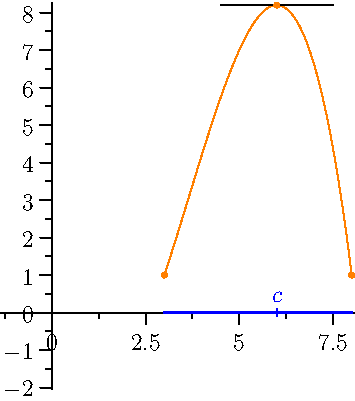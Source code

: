 import graph;

size(0,200);

real g(real x) { return -0.2x^3 + 2.2x^2-4.8x + 1; }

draw(graph(g,-1,3),invisible);
draw((4.0/3-1.5,g(4.0/3))--(4.0/3+1.5,g(4.0/3)),invisible);
dot((4.0/3,g(4.0/3)),invisible);
draw((4.0/3,-0.1)--(4.0/3,0.1),invisible);
label("$4/3$",((4.0/3),0.1),N,invisible);

draw(graph(g,3,8),orange);
dot((3,g(3)),orange);
dot((8,g(8)),orange);

draw((6-1.5,g(6))--(6+1.5,g(6)),black);
dot((6,g(6)),orange);
draw((6,-0.1)--(6,0.1),blue);
label("$c$",(6,0.1),N,blue);

draw((3,0)--(8,0),blue+1.0);

xaxis(RightTicks);
yaxis(LeftTicks);
